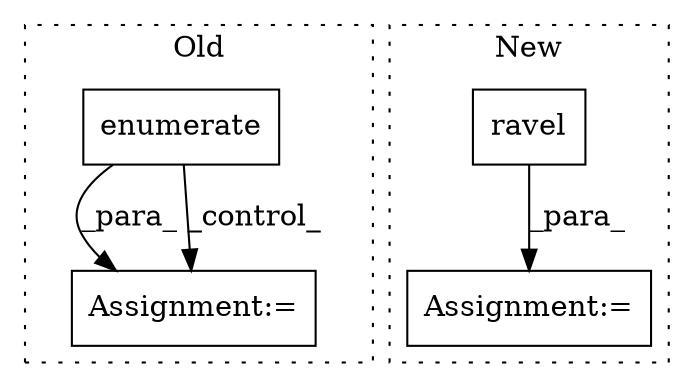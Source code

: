 digraph G {
subgraph cluster0 {
1 [label="enumerate" a="32" s="981,1028" l="10,1" shape="box"];
3 [label="Assignment:=" a="7" s="1043" l="1" shape="box"];
label = "Old";
style="dotted";
}
subgraph cluster1 {
2 [label="ravel" a="32" s="1069" l="7" shape="box"];
4 [label="Assignment:=" a="7" s="984,1116" l="64,2" shape="box"];
label = "New";
style="dotted";
}
1 -> 3 [label="_para_"];
1 -> 3 [label="_control_"];
2 -> 4 [label="_para_"];
}